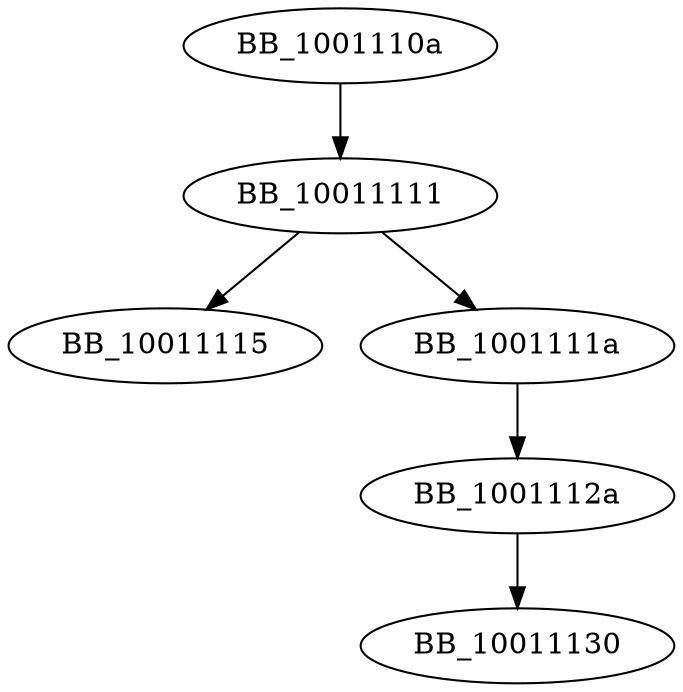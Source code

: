 DiGraph __invoke_watson{
BB_1001110a->BB_10011111
BB_10011111->BB_10011115
BB_10011111->BB_1001111a
BB_1001111a->BB_1001112a
BB_1001112a->BB_10011130
}
